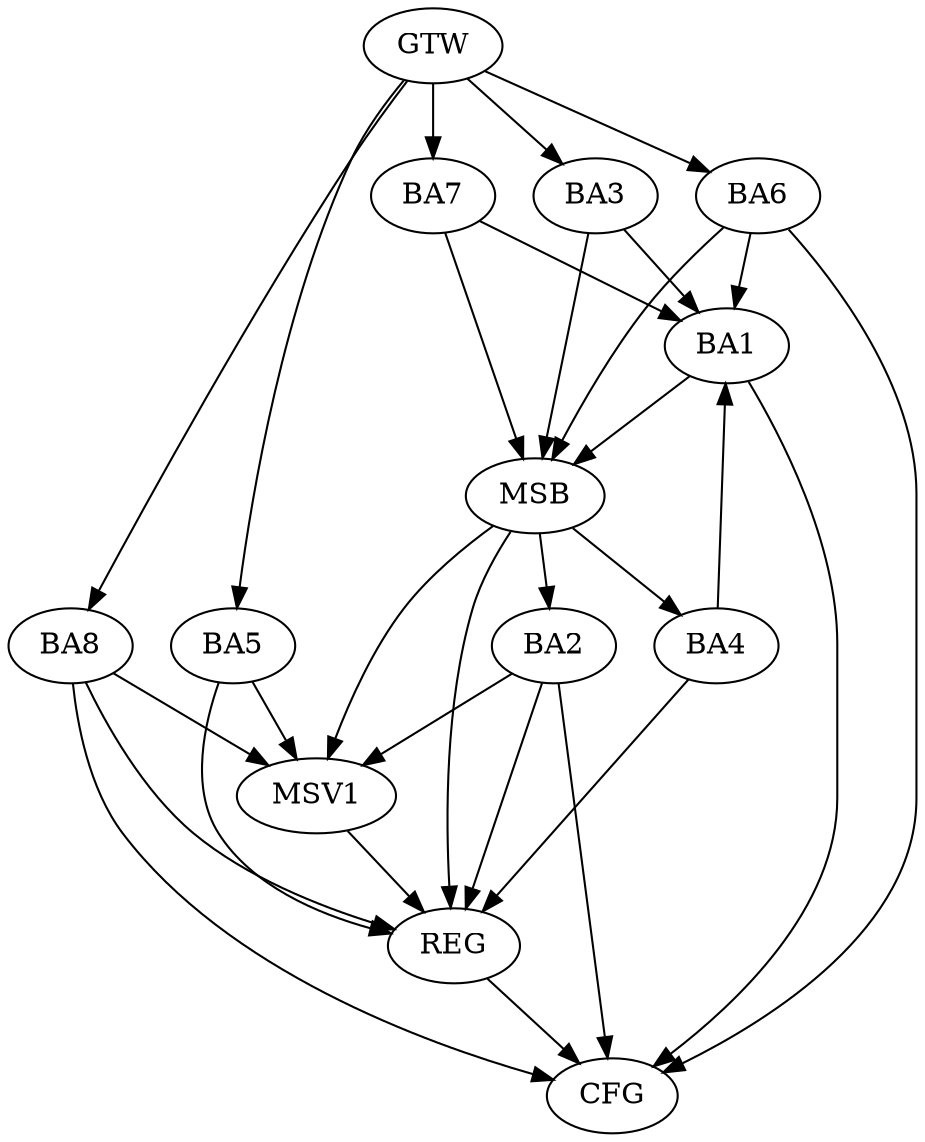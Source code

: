 strict digraph G {
  BA1 [ label="BA1" ];
  BA2 [ label="BA2" ];
  BA3 [ label="BA3" ];
  BA4 [ label="BA4" ];
  BA5 [ label="BA5" ];
  BA6 [ label="BA6" ];
  BA7 [ label="BA7" ];
  BA8 [ label="BA8" ];
  GTW [ label="GTW" ];
  REG [ label="REG" ];
  MSB [ label="MSB" ];
  CFG [ label="CFG" ];
  MSV1 [ label="MSV1" ];
  GTW -> BA3;
  GTW -> BA5;
  GTW -> BA6;
  GTW -> BA7;
  GTW -> BA8;
  BA2 -> REG;
  BA4 -> REG;
  BA5 -> REG;
  BA8 -> REG;
  BA1 -> MSB;
  MSB -> BA2;
  MSB -> REG;
  BA3 -> MSB;
  BA6 -> MSB;
  MSB -> BA4;
  BA7 -> MSB;
  BA6 -> CFG;
  BA1 -> CFG;
  BA2 -> CFG;
  BA8 -> CFG;
  REG -> CFG;
  BA7 -> BA1;
  BA3 -> BA1;
  BA4 -> BA1;
  BA6 -> BA1;
  BA2 -> MSV1;
  BA5 -> MSV1;
  BA8 -> MSV1;
  MSB -> MSV1;
  MSV1 -> REG;
}
